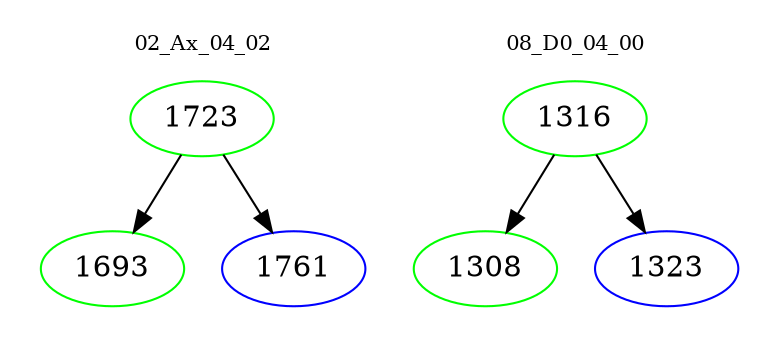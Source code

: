 digraph{
subgraph cluster_0 {
color = white
label = "02_Ax_04_02";
fontsize=10;
T0_1723 [label="1723", color="green"]
T0_1723 -> T0_1693 [color="black"]
T0_1693 [label="1693", color="green"]
T0_1723 -> T0_1761 [color="black"]
T0_1761 [label="1761", color="blue"]
}
subgraph cluster_1 {
color = white
label = "08_D0_04_00";
fontsize=10;
T1_1316 [label="1316", color="green"]
T1_1316 -> T1_1308 [color="black"]
T1_1308 [label="1308", color="green"]
T1_1316 -> T1_1323 [color="black"]
T1_1323 [label="1323", color="blue"]
}
}
